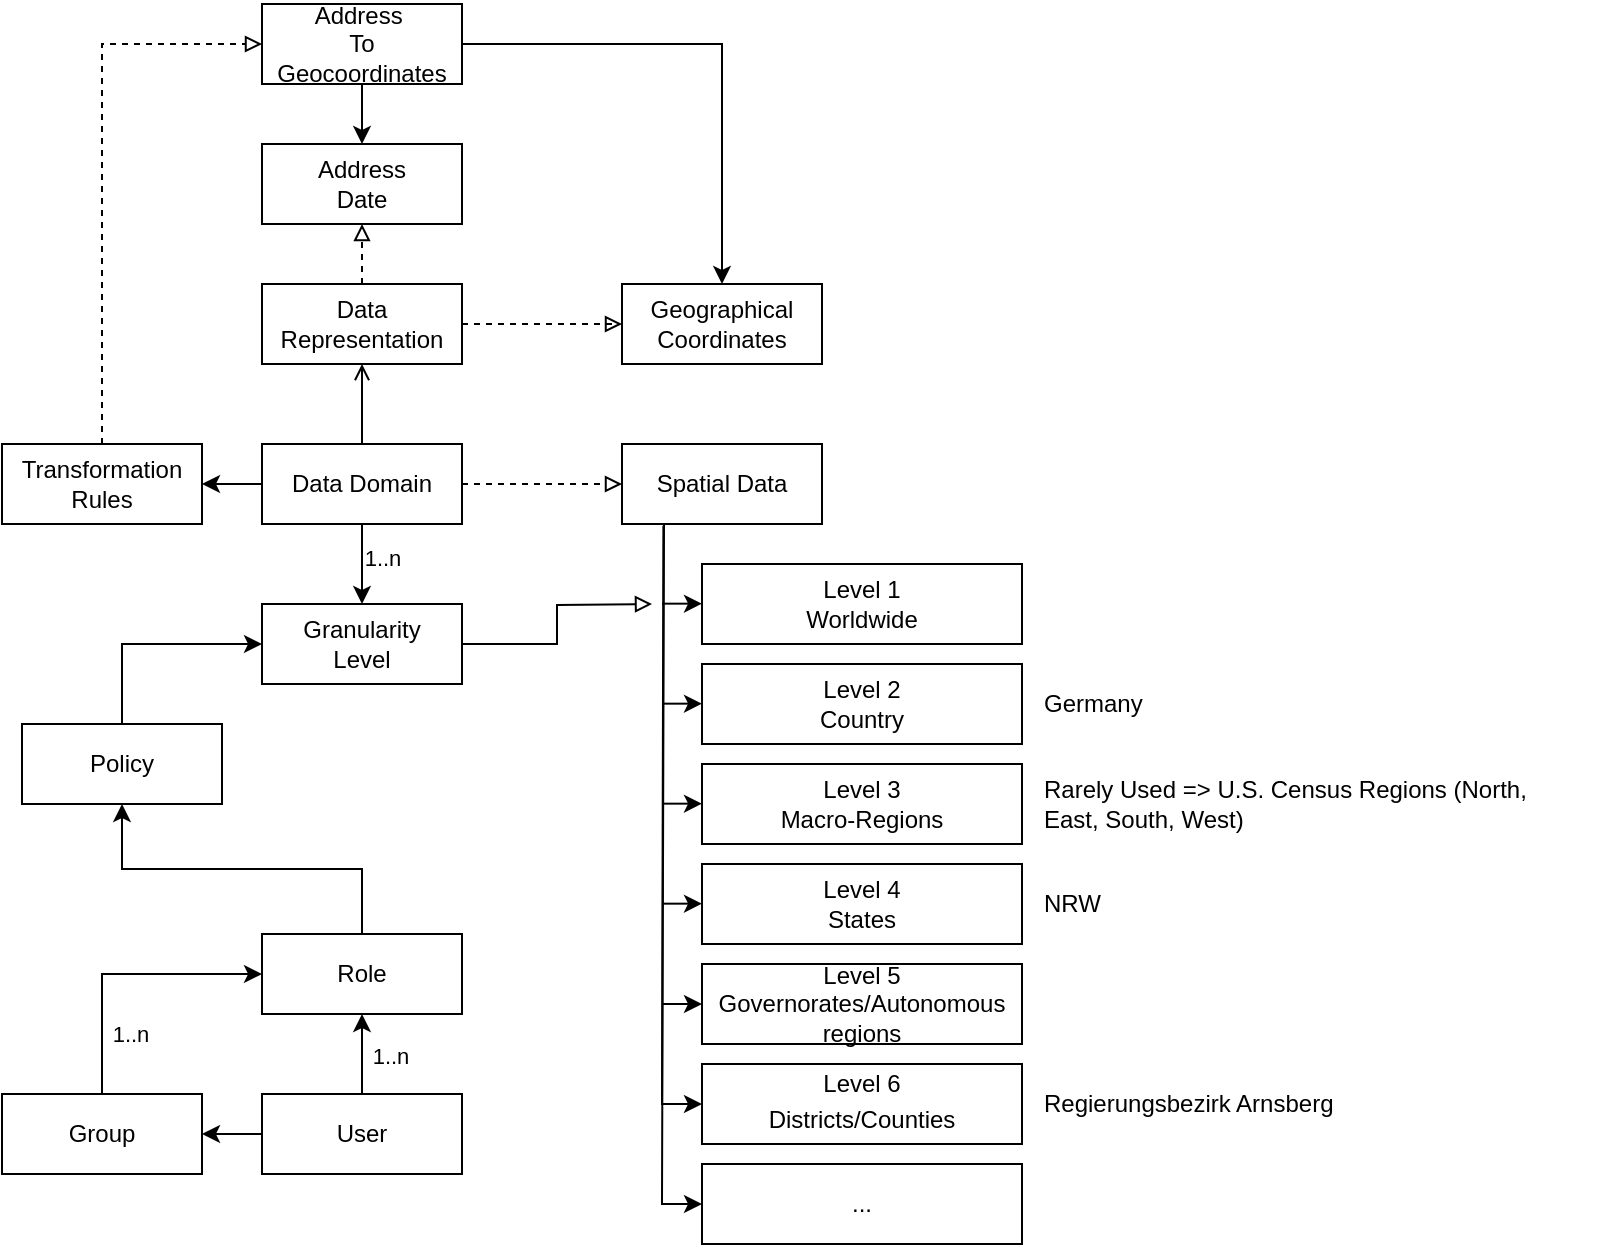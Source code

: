 <mxfile version="28.1.1">
  <diagram name="Page-1" id="aw-RRsx1uJZYShowe6nO">
    <mxGraphModel dx="1170" dy="810" grid="1" gridSize="10" guides="1" tooltips="1" connect="1" arrows="1" fold="1" page="1" pageScale="1" pageWidth="850" pageHeight="1100" math="0" shadow="0">
      <root>
        <mxCell id="0" />
        <mxCell id="1" parent="0" />
        <mxCell id="dCTxIKSOGZd6r2cbZSmC-4" style="edgeStyle=orthogonalEdgeStyle;rounded=0;orthogonalLoop=1;jettySize=auto;html=1;exitX=1;exitY=0.5;exitDx=0;exitDy=0;dashed=1;entryX=0;entryY=0.5;entryDx=0;entryDy=0;endArrow=block;endFill=0;" parent="1" source="dCTxIKSOGZd6r2cbZSmC-2" target="dCTxIKSOGZd6r2cbZSmC-3" edge="1">
          <mxGeometry relative="1" as="geometry">
            <mxPoint x="300" y="450" as="targetPoint" />
          </mxGeometry>
        </mxCell>
        <mxCell id="dCTxIKSOGZd6r2cbZSmC-6" style="edgeStyle=orthogonalEdgeStyle;rounded=0;orthogonalLoop=1;jettySize=auto;html=1;exitX=0.5;exitY=1;exitDx=0;exitDy=0;entryX=0.5;entryY=0;entryDx=0;entryDy=0;" parent="1" source="dCTxIKSOGZd6r2cbZSmC-2" target="dCTxIKSOGZd6r2cbZSmC-5" edge="1">
          <mxGeometry relative="1" as="geometry" />
        </mxCell>
        <mxCell id="dCTxIKSOGZd6r2cbZSmC-7" value="1..n" style="edgeLabel;html=1;align=center;verticalAlign=middle;resizable=0;points=[];" parent="dCTxIKSOGZd6r2cbZSmC-6" vertex="1" connectable="0">
          <mxGeometry x="-0.15" y="-2" relative="1" as="geometry">
            <mxPoint x="12" as="offset" />
          </mxGeometry>
        </mxCell>
        <mxCell id="fj1dRr-fl-aeqGP-18P_-13" style="edgeStyle=orthogonalEdgeStyle;rounded=0;orthogonalLoop=1;jettySize=auto;html=1;exitX=0;exitY=0.5;exitDx=0;exitDy=0;entryX=1;entryY=0.5;entryDx=0;entryDy=0;" edge="1" parent="1" source="dCTxIKSOGZd6r2cbZSmC-2" target="fj1dRr-fl-aeqGP-18P_-12">
          <mxGeometry relative="1" as="geometry" />
        </mxCell>
        <mxCell id="dCTxIKSOGZd6r2cbZSmC-2" value="Data Domain" style="rounded=0;whiteSpace=wrap;html=1;" parent="1" vertex="1">
          <mxGeometry x="155" y="400" width="100" height="40" as="geometry" />
        </mxCell>
        <mxCell id="dCTxIKSOGZd6r2cbZSmC-3" value="Spatial Data" style="rounded=0;whiteSpace=wrap;html=1;" parent="1" vertex="1">
          <mxGeometry x="335" y="400" width="100" height="40" as="geometry" />
        </mxCell>
        <mxCell id="fj1dRr-fl-aeqGP-18P_-17" style="edgeStyle=orthogonalEdgeStyle;rounded=0;orthogonalLoop=1;jettySize=auto;html=1;exitX=1;exitY=0.5;exitDx=0;exitDy=0;endArrow=block;endFill=0;" edge="1" parent="1" source="dCTxIKSOGZd6r2cbZSmC-5">
          <mxGeometry relative="1" as="geometry">
            <mxPoint x="350" y="480" as="targetPoint" />
          </mxGeometry>
        </mxCell>
        <mxCell id="dCTxIKSOGZd6r2cbZSmC-5" value="Granularity&lt;div&gt;Level&lt;/div&gt;" style="rounded=0;whiteSpace=wrap;html=1;" parent="1" vertex="1">
          <mxGeometry x="155" y="480" width="100" height="40" as="geometry" />
        </mxCell>
        <mxCell id="dCTxIKSOGZd6r2cbZSmC-8" value="Level 1&lt;div&gt;Worldwide&lt;/div&gt;" style="rounded=0;whiteSpace=wrap;html=1;" parent="1" vertex="1">
          <mxGeometry x="375" y="460" width="160" height="40" as="geometry" />
        </mxCell>
        <mxCell id="dCTxIKSOGZd6r2cbZSmC-10" value="Level 2&lt;div&gt;Country&lt;/div&gt;" style="rounded=0;whiteSpace=wrap;html=1;" parent="1" vertex="1">
          <mxGeometry x="375" y="510" width="160" height="40" as="geometry" />
        </mxCell>
        <mxCell id="dCTxIKSOGZd6r2cbZSmC-12" value="Level 3&lt;div&gt;Macro-Regions&lt;/div&gt;" style="rounded=0;whiteSpace=wrap;html=1;" parent="1" vertex="1">
          <mxGeometry x="375" y="560" width="160" height="40" as="geometry" />
        </mxCell>
        <mxCell id="dCTxIKSOGZd6r2cbZSmC-13" value="Level 4&lt;div&gt;States&lt;/div&gt;" style="rounded=0;whiteSpace=wrap;html=1;" parent="1" vertex="1">
          <mxGeometry x="375" y="610" width="160" height="40" as="geometry" />
        </mxCell>
        <mxCell id="dCTxIKSOGZd6r2cbZSmC-14" value="Level 5&lt;div&gt;Governorates/Autonomous regions&lt;/div&gt;" style="rounded=0;whiteSpace=wrap;html=1;" parent="1" vertex="1">
          <mxGeometry x="375" y="660" width="160" height="40" as="geometry" />
        </mxCell>
        <mxCell id="dCTxIKSOGZd6r2cbZSmC-15" value="" style="shape=image;verticalLabelPosition=bottom;labelBackgroundColor=default;verticalAlign=top;aspect=fixed;imageAspect=0;image=https://wiki.openstreetmap.org/w/images/thumb/a/ae/Administrative_Gliederung_Deutschlands_admin_level.png/521px-Administrative_Gliederung_Deutschlands_admin_level.png;" parent="1" vertex="1">
          <mxGeometry x="544" y="378.4" width="281" height="131.6" as="geometry" />
        </mxCell>
        <mxCell id="dCTxIKSOGZd6r2cbZSmC-16" value="Level 6&lt;div&gt;&lt;table&gt;&lt;tbody&gt;&lt;tr&gt;&lt;td&gt;Districts/Counties&lt;/td&gt;&lt;/tr&gt;&lt;/tbody&gt;&lt;/table&gt;&lt;/div&gt;" style="rounded=0;whiteSpace=wrap;html=1;" parent="1" vertex="1">
          <mxGeometry x="375" y="710" width="160" height="40" as="geometry" />
        </mxCell>
        <mxCell id="dCTxIKSOGZd6r2cbZSmC-18" value="Germany" style="text;html=1;align=left;verticalAlign=middle;whiteSpace=wrap;rounded=0;" parent="1" vertex="1">
          <mxGeometry x="544" y="515" width="91" height="30" as="geometry" />
        </mxCell>
        <mxCell id="dCTxIKSOGZd6r2cbZSmC-19" value="Rarely Used =&amp;gt;&amp;nbsp;U.S. Census Regions (North, East, South, West)" style="text;html=1;align=left;verticalAlign=middle;whiteSpace=wrap;rounded=0;" parent="1" vertex="1">
          <mxGeometry x="544" y="565" width="251" height="30" as="geometry" />
        </mxCell>
        <mxCell id="dCTxIKSOGZd6r2cbZSmC-20" value="NRW" style="text;html=1;align=left;verticalAlign=middle;whiteSpace=wrap;rounded=0;" parent="1" vertex="1">
          <mxGeometry x="544" y="615" width="91" height="30" as="geometry" />
        </mxCell>
        <mxCell id="dCTxIKSOGZd6r2cbZSmC-21" value="Regierungsbezirk Arnsberg" style="text;whiteSpace=wrap;align=left;verticalAlign=middle;" parent="1" vertex="1">
          <mxGeometry x="544" y="710" width="161" height="40" as="geometry" />
        </mxCell>
        <mxCell id="0uKYncW7fdlhks2O5UK1-3" value="" style="endArrow=classic;html=1;rounded=0;entryX=0;entryY=0.5;entryDx=0;entryDy=0;exitX=0.207;exitY=1.021;exitDx=0;exitDy=0;exitPerimeter=0;" parent="1" source="dCTxIKSOGZd6r2cbZSmC-3" target="dCTxIKSOGZd6r2cbZSmC-16" edge="1">
          <mxGeometry width="50" height="50" relative="1" as="geometry">
            <mxPoint x="355" y="710" as="sourcePoint" />
            <mxPoint x="455" y="710" as="targetPoint" />
            <Array as="points">
              <mxPoint x="355" y="730" />
            </Array>
          </mxGeometry>
        </mxCell>
        <mxCell id="0uKYncW7fdlhks2O5UK1-4" value="" style="endArrow=classic;html=1;rounded=0;entryX=0;entryY=0.5;entryDx=0;entryDy=0;" parent="1" target="dCTxIKSOGZd6r2cbZSmC-14" edge="1">
          <mxGeometry width="50" height="50" relative="1" as="geometry">
            <mxPoint x="355" y="680" as="sourcePoint" />
            <mxPoint x="515" y="600" as="targetPoint" />
          </mxGeometry>
        </mxCell>
        <mxCell id="0uKYncW7fdlhks2O5UK1-6" value="" style="endArrow=classic;html=1;rounded=0;entryX=0;entryY=0.5;entryDx=0;entryDy=0;" parent="1" edge="1">
          <mxGeometry width="50" height="50" relative="1" as="geometry">
            <mxPoint x="355" y="629.83" as="sourcePoint" />
            <mxPoint x="375" y="629.83" as="targetPoint" />
          </mxGeometry>
        </mxCell>
        <mxCell id="0uKYncW7fdlhks2O5UK1-7" value="" style="endArrow=classic;html=1;rounded=0;entryX=0;entryY=0.5;entryDx=0;entryDy=0;" parent="1" edge="1">
          <mxGeometry width="50" height="50" relative="1" as="geometry">
            <mxPoint x="355" y="579.83" as="sourcePoint" />
            <mxPoint x="375" y="579.83" as="targetPoint" />
          </mxGeometry>
        </mxCell>
        <mxCell id="0uKYncW7fdlhks2O5UK1-8" value="" style="endArrow=classic;html=1;rounded=0;entryX=0;entryY=0.5;entryDx=0;entryDy=0;" parent="1" edge="1">
          <mxGeometry width="50" height="50" relative="1" as="geometry">
            <mxPoint x="355" y="529.83" as="sourcePoint" />
            <mxPoint x="375" y="529.83" as="targetPoint" />
          </mxGeometry>
        </mxCell>
        <mxCell id="0uKYncW7fdlhks2O5UK1-9" value="" style="endArrow=classic;html=1;rounded=0;entryX=0;entryY=0.5;entryDx=0;entryDy=0;" parent="1" edge="1">
          <mxGeometry width="50" height="50" relative="1" as="geometry">
            <mxPoint x="355" y="479.83" as="sourcePoint" />
            <mxPoint x="375" y="479.83" as="targetPoint" />
          </mxGeometry>
        </mxCell>
        <mxCell id="dz2xsUTwjxw4XYbyV1xn-17" style="edgeStyle=orthogonalEdgeStyle;rounded=0;orthogonalLoop=1;jettySize=auto;html=1;exitX=0.5;exitY=0;exitDx=0;exitDy=0;entryX=0.5;entryY=1;entryDx=0;entryDy=0;" parent="1" source="dz2xsUTwjxw4XYbyV1xn-1" target="dz2xsUTwjxw4XYbyV1xn-15" edge="1">
          <mxGeometry relative="1" as="geometry" />
        </mxCell>
        <mxCell id="dz2xsUTwjxw4XYbyV1xn-1" value="Role" style="rounded=0;whiteSpace=wrap;html=1;" parent="1" vertex="1">
          <mxGeometry x="155" y="645" width="100" height="40" as="geometry" />
        </mxCell>
        <mxCell id="dz2xsUTwjxw4XYbyV1xn-11" style="edgeStyle=orthogonalEdgeStyle;rounded=0;orthogonalLoop=1;jettySize=auto;html=1;exitX=0.5;exitY=0;exitDx=0;exitDy=0;entryX=0.5;entryY=1;entryDx=0;entryDy=0;" parent="1" source="dz2xsUTwjxw4XYbyV1xn-2" target="dz2xsUTwjxw4XYbyV1xn-1" edge="1">
          <mxGeometry relative="1" as="geometry" />
        </mxCell>
        <mxCell id="dz2xsUTwjxw4XYbyV1xn-12" value="1..n" style="edgeLabel;html=1;align=center;verticalAlign=middle;resizable=0;points=[];" parent="dz2xsUTwjxw4XYbyV1xn-11" vertex="1" connectable="0">
          <mxGeometry x="0.1" y="-2" relative="1" as="geometry">
            <mxPoint x="12" y="3" as="offset" />
          </mxGeometry>
        </mxCell>
        <mxCell id="dz2xsUTwjxw4XYbyV1xn-14" style="edgeStyle=orthogonalEdgeStyle;rounded=0;orthogonalLoop=1;jettySize=auto;html=1;exitX=0;exitY=0.5;exitDx=0;exitDy=0;entryX=1;entryY=0.5;entryDx=0;entryDy=0;" parent="1" source="dz2xsUTwjxw4XYbyV1xn-2" target="dz2xsUTwjxw4XYbyV1xn-3" edge="1">
          <mxGeometry relative="1" as="geometry" />
        </mxCell>
        <mxCell id="dz2xsUTwjxw4XYbyV1xn-2" value="User" style="rounded=0;whiteSpace=wrap;html=1;" parent="1" vertex="1">
          <mxGeometry x="155" y="725" width="100" height="40" as="geometry" />
        </mxCell>
        <mxCell id="dz2xsUTwjxw4XYbyV1xn-10" style="edgeStyle=orthogonalEdgeStyle;rounded=0;orthogonalLoop=1;jettySize=auto;html=1;exitX=0.5;exitY=0;exitDx=0;exitDy=0;entryX=0;entryY=0.5;entryDx=0;entryDy=0;" parent="1" source="dz2xsUTwjxw4XYbyV1xn-3" target="dz2xsUTwjxw4XYbyV1xn-1" edge="1">
          <mxGeometry relative="1" as="geometry" />
        </mxCell>
        <mxCell id="dz2xsUTwjxw4XYbyV1xn-13" value="1..n" style="edgeLabel;html=1;align=center;verticalAlign=middle;resizable=0;points=[];" parent="dz2xsUTwjxw4XYbyV1xn-10" vertex="1" connectable="0">
          <mxGeometry x="-0.571" relative="1" as="geometry">
            <mxPoint x="14" as="offset" />
          </mxGeometry>
        </mxCell>
        <mxCell id="dz2xsUTwjxw4XYbyV1xn-3" value="Group" style="rounded=0;whiteSpace=wrap;html=1;" parent="1" vertex="1">
          <mxGeometry x="25" y="725" width="100" height="40" as="geometry" />
        </mxCell>
        <mxCell id="dz2xsUTwjxw4XYbyV1xn-16" style="edgeStyle=orthogonalEdgeStyle;rounded=0;orthogonalLoop=1;jettySize=auto;html=1;exitX=0.5;exitY=0;exitDx=0;exitDy=0;entryX=0;entryY=0.5;entryDx=0;entryDy=0;" parent="1" source="dz2xsUTwjxw4XYbyV1xn-15" target="dCTxIKSOGZd6r2cbZSmC-5" edge="1">
          <mxGeometry relative="1" as="geometry" />
        </mxCell>
        <mxCell id="dz2xsUTwjxw4XYbyV1xn-15" value="Policy" style="rounded=0;whiteSpace=wrap;html=1;" parent="1" vertex="1">
          <mxGeometry x="35" y="540" width="100" height="40" as="geometry" />
        </mxCell>
        <mxCell id="dz2xsUTwjxw4XYbyV1xn-18" value="" style="endArrow=classic;html=1;rounded=0;exitX=0.207;exitY=1.021;exitDx=0;exitDy=0;exitPerimeter=0;entryX=0;entryY=0.5;entryDx=0;entryDy=0;" parent="1" target="dz2xsUTwjxw4XYbyV1xn-19" edge="1">
          <mxGeometry width="50" height="50" relative="1" as="geometry">
            <mxPoint x="356" y="440" as="sourcePoint" />
            <mxPoint x="365" y="790" as="targetPoint" />
            <Array as="points">
              <mxPoint x="355" y="780" />
            </Array>
          </mxGeometry>
        </mxCell>
        <mxCell id="dz2xsUTwjxw4XYbyV1xn-19" value="...&lt;div&gt;&lt;/div&gt;" style="rounded=0;whiteSpace=wrap;html=1;" parent="1" vertex="1">
          <mxGeometry x="375" y="760" width="160" height="40" as="geometry" />
        </mxCell>
        <mxCell id="fj1dRr-fl-aeqGP-18P_-5" style="edgeStyle=orthogonalEdgeStyle;rounded=0;orthogonalLoop=1;jettySize=auto;html=1;exitX=0.5;exitY=1;exitDx=0;exitDy=0;entryX=0.5;entryY=0;entryDx=0;entryDy=0;endArrow=none;endFill=0;startArrow=open;startFill=0;" edge="1" parent="1" source="fj1dRr-fl-aeqGP-18P_-4" target="dCTxIKSOGZd6r2cbZSmC-2">
          <mxGeometry relative="1" as="geometry" />
        </mxCell>
        <mxCell id="fj1dRr-fl-aeqGP-18P_-11" style="edgeStyle=orthogonalEdgeStyle;rounded=0;orthogonalLoop=1;jettySize=auto;html=1;exitX=0.5;exitY=0;exitDx=0;exitDy=0;entryX=0.5;entryY=1;entryDx=0;entryDy=0;dashed=1;endArrow=block;endFill=0;" edge="1" parent="1" source="fj1dRr-fl-aeqGP-18P_-4" target="fj1dRr-fl-aeqGP-18P_-10">
          <mxGeometry relative="1" as="geometry" />
        </mxCell>
        <mxCell id="fj1dRr-fl-aeqGP-18P_-4" value="Data Representation" style="rounded=0;whiteSpace=wrap;html=1;" vertex="1" parent="1">
          <mxGeometry x="155" y="320" width="100" height="40" as="geometry" />
        </mxCell>
        <mxCell id="fj1dRr-fl-aeqGP-18P_-6" value="Geographical Coordinates" style="rounded=0;whiteSpace=wrap;html=1;" vertex="1" parent="1">
          <mxGeometry x="335" y="320" width="100" height="40" as="geometry" />
        </mxCell>
        <mxCell id="fj1dRr-fl-aeqGP-18P_-8" style="edgeStyle=orthogonalEdgeStyle;rounded=0;orthogonalLoop=1;jettySize=auto;html=1;exitX=1;exitY=0.5;exitDx=0;exitDy=0;dashed=1;entryX=0;entryY=0.5;entryDx=0;entryDy=0;endArrow=block;endFill=0;" edge="1" parent="1" source="fj1dRr-fl-aeqGP-18P_-4" target="fj1dRr-fl-aeqGP-18P_-6">
          <mxGeometry relative="1" as="geometry">
            <mxPoint x="280" y="410" as="sourcePoint" />
            <mxPoint x="360" y="410" as="targetPoint" />
            <Array as="points">
              <mxPoint x="330" y="340" />
              <mxPoint x="330" y="340" />
            </Array>
          </mxGeometry>
        </mxCell>
        <mxCell id="fj1dRr-fl-aeqGP-18P_-10" value="&lt;div&gt;Address&lt;/div&gt;&lt;div&gt;Date&lt;/div&gt;" style="rounded=0;whiteSpace=wrap;html=1;" vertex="1" parent="1">
          <mxGeometry x="155" y="250" width="100" height="40" as="geometry" />
        </mxCell>
        <mxCell id="fj1dRr-fl-aeqGP-18P_-20" style="edgeStyle=orthogonalEdgeStyle;rounded=0;orthogonalLoop=1;jettySize=auto;html=1;exitX=0.5;exitY=0;exitDx=0;exitDy=0;entryX=0;entryY=0.5;entryDx=0;entryDy=0;dashed=1;endArrow=block;endFill=0;" edge="1" parent="1" source="fj1dRr-fl-aeqGP-18P_-12" target="fj1dRr-fl-aeqGP-18P_-14">
          <mxGeometry relative="1" as="geometry" />
        </mxCell>
        <mxCell id="fj1dRr-fl-aeqGP-18P_-12" value="Transformation&lt;div&gt;Rules&lt;/div&gt;" style="rounded=0;whiteSpace=wrap;html=1;" vertex="1" parent="1">
          <mxGeometry x="25" y="400" width="100" height="40" as="geometry" />
        </mxCell>
        <mxCell id="fj1dRr-fl-aeqGP-18P_-18" style="edgeStyle=orthogonalEdgeStyle;rounded=0;orthogonalLoop=1;jettySize=auto;html=1;exitX=0.5;exitY=1;exitDx=0;exitDy=0;entryX=0.5;entryY=0;entryDx=0;entryDy=0;" edge="1" parent="1" source="fj1dRr-fl-aeqGP-18P_-14" target="fj1dRr-fl-aeqGP-18P_-10">
          <mxGeometry relative="1" as="geometry">
            <Array as="points">
              <mxPoint x="205" y="210" />
              <mxPoint x="205" y="210" />
            </Array>
          </mxGeometry>
        </mxCell>
        <mxCell id="fj1dRr-fl-aeqGP-18P_-19" style="edgeStyle=orthogonalEdgeStyle;rounded=0;orthogonalLoop=1;jettySize=auto;html=1;exitX=1;exitY=0.5;exitDx=0;exitDy=0;entryX=0.5;entryY=0;entryDx=0;entryDy=0;" edge="1" parent="1" source="fj1dRr-fl-aeqGP-18P_-14" target="fj1dRr-fl-aeqGP-18P_-6">
          <mxGeometry relative="1" as="geometry">
            <mxPoint x="400" y="310" as="targetPoint" />
          </mxGeometry>
        </mxCell>
        <mxCell id="fj1dRr-fl-aeqGP-18P_-14" value="&lt;div&gt;Address&amp;nbsp;&lt;/div&gt;&lt;div&gt;To&lt;/div&gt;&lt;div&gt;Geocoordinates&lt;/div&gt;" style="rounded=0;whiteSpace=wrap;html=1;" vertex="1" parent="1">
          <mxGeometry x="155" y="180" width="100" height="40" as="geometry" />
        </mxCell>
      </root>
    </mxGraphModel>
  </diagram>
</mxfile>
